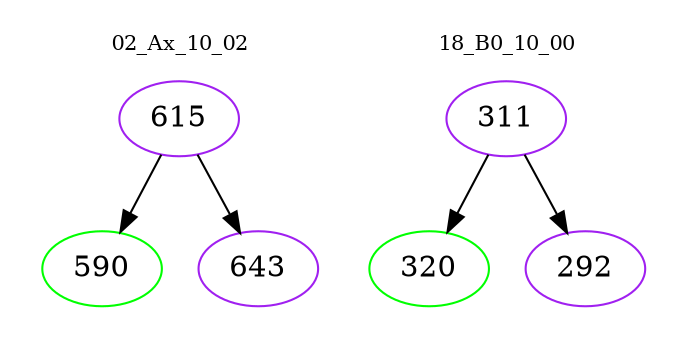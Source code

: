 digraph{
subgraph cluster_0 {
color = white
label = "02_Ax_10_02";
fontsize=10;
T0_615 [label="615", color="purple"]
T0_615 -> T0_590 [color="black"]
T0_590 [label="590", color="green"]
T0_615 -> T0_643 [color="black"]
T0_643 [label="643", color="purple"]
}
subgraph cluster_1 {
color = white
label = "18_B0_10_00";
fontsize=10;
T1_311 [label="311", color="purple"]
T1_311 -> T1_320 [color="black"]
T1_320 [label="320", color="green"]
T1_311 -> T1_292 [color="black"]
T1_292 [label="292", color="purple"]
}
}
